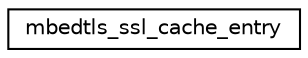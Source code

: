 digraph "Graphical Class Hierarchy"
{
 // LATEX_PDF_SIZE
  edge [fontname="Helvetica",fontsize="10",labelfontname="Helvetica",labelfontsize="10"];
  node [fontname="Helvetica",fontsize="10",shape=record];
  rankdir="LR";
  Node0 [label="mbedtls_ssl_cache_entry",height=0.2,width=0.4,color="black", fillcolor="white", style="filled",URL="$d7/d23/structmbedtls__ssl__cache__entry.html",tooltip="This structure is used for storing cache entries."];
}
